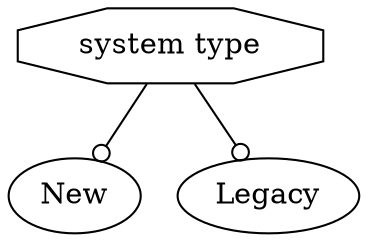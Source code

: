 digraph G { 
"0"[label="system type", shape = polygon, sides =8 ]"1"[label="New"]"0" -> "1"[arrowhead= odot]
"2"[label="Legacy"]"0" -> "2"[arrowhead= odot]
}
